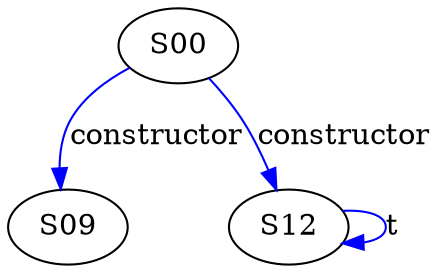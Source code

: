 digraph {

S00->S09 [label="constructor", style="", color="blue"]
S00->S12 [label="constructor", style="", color="blue"]
S12->S12 [label="t", style="", color="blue"]
}